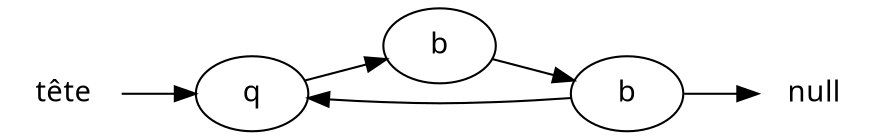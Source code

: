 digraph liste {
    rankdir="LR";
    node [fontname="Courrier"];
    tete [label="tête" shape=plaintext]
    0 [label="q"];
    1 [label="b"];
    2 [label="b"];
    null01 [label="null" shape=plaintext]

    tete -> 0;
    0 -> 1;
    1 -> 2;
    2 -> null01;
    2 -> 0;
}
